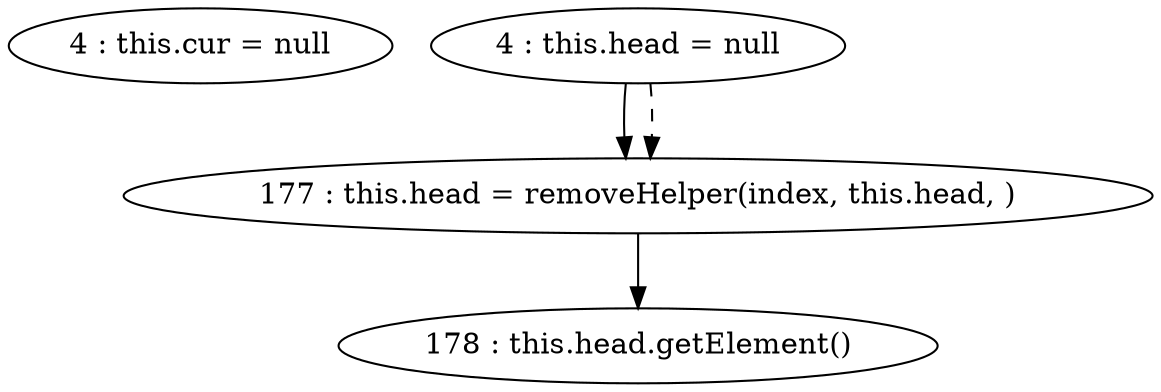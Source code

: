 digraph G {
"4 : this.cur = null"
"4 : this.head = null"
"4 : this.head = null" -> "177 : this.head = removeHelper(index, this.head, )"
"4 : this.head = null" -> "177 : this.head = removeHelper(index, this.head, )" [style=dashed]
"177 : this.head = removeHelper(index, this.head, )"
"177 : this.head = removeHelper(index, this.head, )" -> "178 : this.head.getElement()"
"178 : this.head.getElement()"
}
